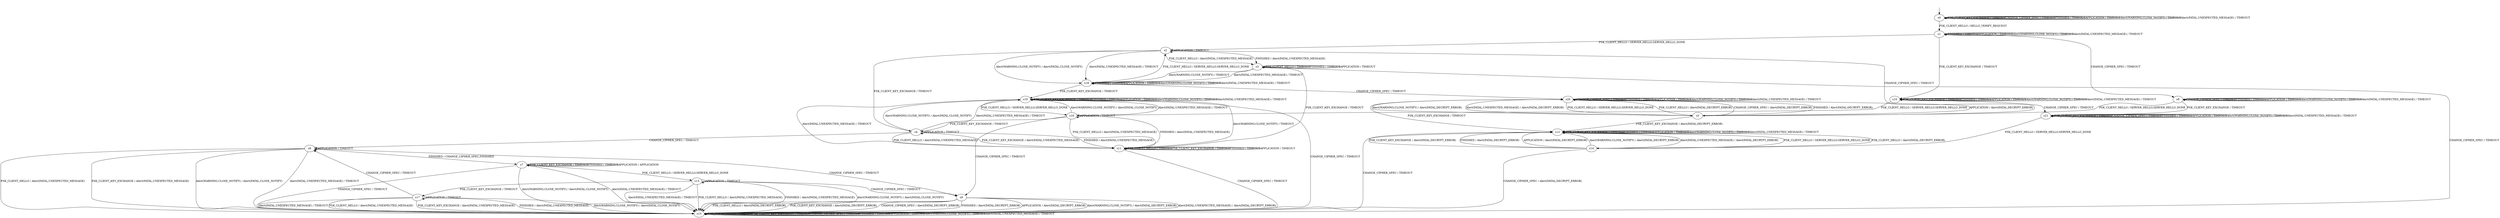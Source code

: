 digraph h4 {
s0 [label="s0"];
s1 [label="s1"];
s2 [label="s2"];
s8 [label="s8"];
s10 [label="s10"];
s3 [label="s3"];
s4 [label="s4"];
s5 [label="s5"];
s16 [label="s16"];
s18 [label="s18"];
s21 [label="s21"];
s6 [label="s6"];
s11 [label="s11"];
s12 [label="s12"];
s15 [label="s15"];
s19 [label="s19"];
s20 [label="s20"];
s7 [label="s7"];
s9 [label="s9"];
s14 [label="s14"];
s13 [label="s13"];
s17 [label="s17"];
s0 -> s1 [label="PSK_CLIENT_HELLO / HELLO_VERIFY_REQUEST"];
s0 -> s0 [label="PSK_CLIENT_KEY_EXCHANGE / TIMEOUT"];
s0 -> s0 [label="CHANGE_CIPHER_SPEC / TIMEOUT"];
s0 -> s0 [label="FINISHED / TIMEOUT"];
s0 -> s0 [label="APPLICATION / TIMEOUT"];
s0 -> s0 [label="Alert(WARNING,CLOSE_NOTIFY) / TIMEOUT"];
s0 -> s0 [label="Alert(FATAL,UNEXPECTED_MESSAGE) / TIMEOUT"];
s1 -> s2 [label="PSK_CLIENT_HELLO / SERVER_HELLO,SERVER_HELLO_DONE"];
s1 -> s10 [label="PSK_CLIENT_KEY_EXCHANGE / TIMEOUT"];
s1 -> s8 [label="CHANGE_CIPHER_SPEC / TIMEOUT"];
s1 -> s1 [label="FINISHED / TIMEOUT"];
s1 -> s1 [label="APPLICATION / TIMEOUT"];
s1 -> s1 [label="Alert(WARNING,CLOSE_NOTIFY) / TIMEOUT"];
s1 -> s1 [label="Alert(FATAL,UNEXPECTED_MESSAGE) / TIMEOUT"];
s2 -> s3 [label="PSK_CLIENT_HELLO / Alert(FATAL,UNEXPECTED_MESSAGE)"];
s2 -> s4 [label="PSK_CLIENT_KEY_EXCHANGE / TIMEOUT"];
s2 -> s5 [label="CHANGE_CIPHER_SPEC / TIMEOUT"];
s2 -> s3 [label="FINISHED / Alert(FATAL,UNEXPECTED_MESSAGE)"];
s2 -> s2 [label="APPLICATION / TIMEOUT"];
s2 -> s18 [label="Alert(WARNING,CLOSE_NOTIFY) / Alert(FATAL,CLOSE_NOTIFY)"];
s2 -> s18 [label="Alert(FATAL,UNEXPECTED_MESSAGE) / TIMEOUT"];
s8 -> s5 [label="PSK_CLIENT_HELLO / SERVER_HELLO,SERVER_HELLO_DONE"];
s8 -> s21 [label="PSK_CLIENT_KEY_EXCHANGE / TIMEOUT"];
s8 -> s8 [label="CHANGE_CIPHER_SPEC / TIMEOUT"];
s8 -> s8 [label="FINISHED / TIMEOUT"];
s8 -> s8 [label="APPLICATION / TIMEOUT"];
s8 -> s8 [label="Alert(WARNING,CLOSE_NOTIFY) / TIMEOUT"];
s8 -> s8 [label="Alert(FATAL,UNEXPECTED_MESSAGE) / TIMEOUT"];
s10 -> s16 [label="PSK_CLIENT_HELLO / SERVER_HELLO,SERVER_HELLO_DONE"];
s10 -> s10 [label="PSK_CLIENT_KEY_EXCHANGE / TIMEOUT"];
s10 -> s21 [label="CHANGE_CIPHER_SPEC / TIMEOUT"];
s10 -> s10 [label="FINISHED / TIMEOUT"];
s10 -> s10 [label="APPLICATION / TIMEOUT"];
s10 -> s10 [label="Alert(WARNING,CLOSE_NOTIFY) / TIMEOUT"];
s10 -> s10 [label="Alert(FATAL,UNEXPECTED_MESSAGE) / TIMEOUT"];
s3 -> s3 [label="PSK_CLIENT_HELLO / TIMEOUT"];
s3 -> s11 [label="PSK_CLIENT_KEY_EXCHANGE / TIMEOUT"];
s3 -> s15 [label="CHANGE_CIPHER_SPEC / TIMEOUT"];
s3 -> s3 [label="FINISHED / TIMEOUT"];
s3 -> s3 [label="APPLICATION / TIMEOUT"];
s3 -> s18 [label="Alert(WARNING,CLOSE_NOTIFY) / TIMEOUT"];
s3 -> s18 [label="Alert(FATAL,UNEXPECTED_MESSAGE) / TIMEOUT"];
s4 -> s11 [label="PSK_CLIENT_HELLO / Alert(FATAL,UNEXPECTED_MESSAGE)"];
s4 -> s11 [label="PSK_CLIENT_KEY_EXCHANGE / Alert(FATAL,UNEXPECTED_MESSAGE)"];
s4 -> s6 [label="CHANGE_CIPHER_SPEC / TIMEOUT"];
s4 -> s11 [label="FINISHED / Alert(FATAL,UNEXPECTED_MESSAGE)"];
s4 -> s4 [label="APPLICATION / TIMEOUT"];
s4 -> s19 [label="Alert(WARNING,CLOSE_NOTIFY) / Alert(FATAL,CLOSE_NOTIFY)"];
s4 -> s19 [label="Alert(FATAL,UNEXPECTED_MESSAGE) / TIMEOUT"];
s5 -> s20 [label="PSK_CLIENT_HELLO / Alert(FATAL,DECRYPT_ERROR)"];
s5 -> s12 [label="PSK_CLIENT_KEY_EXCHANGE / Alert(FATAL,DECRYPT_ERROR)"];
s5 -> s20 [label="CHANGE_CIPHER_SPEC / Alert(FATAL,DECRYPT_ERROR)"];
s5 -> s20 [label="FINISHED / Alert(FATAL,DECRYPT_ERROR)"];
s5 -> s20 [label="APPLICATION / Alert(FATAL,DECRYPT_ERROR)"];
s5 -> s20 [label="Alert(WARNING,CLOSE_NOTIFY) / Alert(FATAL,DECRYPT_ERROR)"];
s5 -> s20 [label="Alert(FATAL,UNEXPECTED_MESSAGE) / Alert(FATAL,DECRYPT_ERROR)"];
s16 -> s11 [label="PSK_CLIENT_HELLO / Alert(FATAL,UNEXPECTED_MESSAGE)"];
s16 -> s4 [label="PSK_CLIENT_KEY_EXCHANGE / TIMEOUT"];
s16 -> s9 [label="CHANGE_CIPHER_SPEC / TIMEOUT"];
s16 -> s11 [label="FINISHED / Alert(FATAL,UNEXPECTED_MESSAGE)"];
s16 -> s16 [label="APPLICATION / TIMEOUT"];
s16 -> s19 [label="Alert(WARNING,CLOSE_NOTIFY) / Alert(FATAL,CLOSE_NOTIFY)"];
s16 -> s19 [label="Alert(FATAL,UNEXPECTED_MESSAGE) / TIMEOUT"];
s18 -> s2 [label="PSK_CLIENT_HELLO / SERVER_HELLO,SERVER_HELLO_DONE"];
s18 -> s19 [label="PSK_CLIENT_KEY_EXCHANGE / TIMEOUT"];
s18 -> s20 [label="CHANGE_CIPHER_SPEC / TIMEOUT"];
s18 -> s18 [label="FINISHED / TIMEOUT"];
s18 -> s18 [label="APPLICATION / TIMEOUT"];
s18 -> s18 [label="Alert(WARNING,CLOSE_NOTIFY) / TIMEOUT"];
s18 -> s18 [label="Alert(FATAL,UNEXPECTED_MESSAGE) / TIMEOUT"];
s21 -> s14 [label="PSK_CLIENT_HELLO / SERVER_HELLO,SERVER_HELLO_DONE"];
s21 -> s21 [label="PSK_CLIENT_KEY_EXCHANGE / TIMEOUT"];
s21 -> s21 [label="CHANGE_CIPHER_SPEC / TIMEOUT"];
s21 -> s21 [label="FINISHED / TIMEOUT"];
s21 -> s21 [label="APPLICATION / TIMEOUT"];
s21 -> s21 [label="Alert(WARNING,CLOSE_NOTIFY) / TIMEOUT"];
s21 -> s21 [label="Alert(FATAL,UNEXPECTED_MESSAGE) / TIMEOUT"];
s6 -> s15 [label="PSK_CLIENT_HELLO / Alert(FATAL,UNEXPECTED_MESSAGE)"];
s6 -> s15 [label="PSK_CLIENT_KEY_EXCHANGE / Alert(FATAL,UNEXPECTED_MESSAGE)"];
s6 -> s9 [label="CHANGE_CIPHER_SPEC / TIMEOUT"];
s6 -> s7 [label="FINISHED / CHANGE_CIPHER_SPEC,FINISHED"];
s6 -> s6 [label="APPLICATION / TIMEOUT"];
s6 -> s15 [label="Alert(WARNING,CLOSE_NOTIFY) / Alert(FATAL,CLOSE_NOTIFY)"];
s6 -> s15 [label="Alert(FATAL,UNEXPECTED_MESSAGE) / TIMEOUT"];
s11 -> s11 [label="PSK_CLIENT_HELLO / TIMEOUT"];
s11 -> s11 [label="PSK_CLIENT_KEY_EXCHANGE / TIMEOUT"];
s11 -> s15 [label="CHANGE_CIPHER_SPEC / TIMEOUT"];
s11 -> s11 [label="FINISHED / TIMEOUT"];
s11 -> s11 [label="APPLICATION / TIMEOUT"];
s11 -> s19 [label="Alert(WARNING,CLOSE_NOTIFY) / TIMEOUT"];
s11 -> s19 [label="Alert(FATAL,UNEXPECTED_MESSAGE) / TIMEOUT"];
s12 -> s14 [label="PSK_CLIENT_HELLO / SERVER_HELLO,SERVER_HELLO_DONE"];
s12 -> s12 [label="PSK_CLIENT_KEY_EXCHANGE / TIMEOUT"];
s12 -> s15 [label="CHANGE_CIPHER_SPEC / TIMEOUT"];
s12 -> s12 [label="FINISHED / TIMEOUT"];
s12 -> s12 [label="APPLICATION / TIMEOUT"];
s12 -> s12 [label="Alert(WARNING,CLOSE_NOTIFY) / TIMEOUT"];
s12 -> s12 [label="Alert(FATAL,UNEXPECTED_MESSAGE) / TIMEOUT"];
s15 -> s15 [label="PSK_CLIENT_HELLO / TIMEOUT"];
s15 -> s15 [label="PSK_CLIENT_KEY_EXCHANGE / TIMEOUT"];
s15 -> s15 [label="CHANGE_CIPHER_SPEC / TIMEOUT"];
s15 -> s15 [label="FINISHED / TIMEOUT"];
s15 -> s15 [label="APPLICATION / TIMEOUT"];
s15 -> s15 [label="Alert(WARNING,CLOSE_NOTIFY) / TIMEOUT"];
s15 -> s15 [label="Alert(FATAL,UNEXPECTED_MESSAGE) / TIMEOUT"];
s19 -> s16 [label="PSK_CLIENT_HELLO / SERVER_HELLO,SERVER_HELLO_DONE"];
s19 -> s19 [label="PSK_CLIENT_KEY_EXCHANGE / TIMEOUT"];
s19 -> s15 [label="CHANGE_CIPHER_SPEC / TIMEOUT"];
s19 -> s19 [label="FINISHED / TIMEOUT"];
s19 -> s19 [label="APPLICATION / TIMEOUT"];
s19 -> s19 [label="Alert(WARNING,CLOSE_NOTIFY) / TIMEOUT"];
s19 -> s19 [label="Alert(FATAL,UNEXPECTED_MESSAGE) / TIMEOUT"];
s20 -> s5 [label="PSK_CLIENT_HELLO / SERVER_HELLO,SERVER_HELLO_DONE"];
s20 -> s12 [label="PSK_CLIENT_KEY_EXCHANGE / TIMEOUT"];
s20 -> s20 [label="CHANGE_CIPHER_SPEC / TIMEOUT"];
s20 -> s20 [label="FINISHED / TIMEOUT"];
s20 -> s20 [label="APPLICATION / TIMEOUT"];
s20 -> s20 [label="Alert(WARNING,CLOSE_NOTIFY) / TIMEOUT"];
s20 -> s20 [label="Alert(FATAL,UNEXPECTED_MESSAGE) / TIMEOUT"];
s7 -> s13 [label="PSK_CLIENT_HELLO / SERVER_HELLO,SERVER_HELLO_DONE"];
s7 -> s7 [label="PSK_CLIENT_KEY_EXCHANGE / TIMEOUT"];
s7 -> s15 [label="CHANGE_CIPHER_SPEC / TIMEOUT"];
s7 -> s7 [label="FINISHED / TIMEOUT"];
s7 -> s7 [label="APPLICATION / APPLICATION"];
s7 -> s15 [label="Alert(WARNING,CLOSE_NOTIFY) / Alert(FATAL,CLOSE_NOTIFY)"];
s7 -> s15 [label="Alert(FATAL,UNEXPECTED_MESSAGE) / TIMEOUT"];
s9 -> s15 [label="PSK_CLIENT_HELLO / Alert(FATAL,DECRYPT_ERROR)"];
s9 -> s15 [label="PSK_CLIENT_KEY_EXCHANGE / Alert(FATAL,DECRYPT_ERROR)"];
s9 -> s15 [label="CHANGE_CIPHER_SPEC / Alert(FATAL,DECRYPT_ERROR)"];
s9 -> s15 [label="FINISHED / Alert(FATAL,DECRYPT_ERROR)"];
s9 -> s15 [label="APPLICATION / Alert(FATAL,DECRYPT_ERROR)"];
s9 -> s15 [label="Alert(WARNING,CLOSE_NOTIFY) / Alert(FATAL,DECRYPT_ERROR)"];
s9 -> s15 [label="Alert(FATAL,UNEXPECTED_MESSAGE) / Alert(FATAL,DECRYPT_ERROR)"];
s14 -> s12 [label="PSK_CLIENT_HELLO / Alert(FATAL,DECRYPT_ERROR)"];
s14 -> s12 [label="PSK_CLIENT_KEY_EXCHANGE / Alert(FATAL,DECRYPT_ERROR)"];
s14 -> s15 [label="CHANGE_CIPHER_SPEC / Alert(FATAL,DECRYPT_ERROR)"];
s14 -> s12 [label="FINISHED / Alert(FATAL,DECRYPT_ERROR)"];
s14 -> s12 [label="APPLICATION / Alert(FATAL,DECRYPT_ERROR)"];
s14 -> s12 [label="Alert(WARNING,CLOSE_NOTIFY) / Alert(FATAL,DECRYPT_ERROR)"];
s14 -> s12 [label="Alert(FATAL,UNEXPECTED_MESSAGE) / Alert(FATAL,DECRYPT_ERROR)"];
s13 -> s15 [label="PSK_CLIENT_HELLO / Alert(FATAL,UNEXPECTED_MESSAGE)"];
s13 -> s17 [label="PSK_CLIENT_KEY_EXCHANGE / TIMEOUT"];
s13 -> s9 [label="CHANGE_CIPHER_SPEC / TIMEOUT"];
s13 -> s15 [label="FINISHED / Alert(FATAL,UNEXPECTED_MESSAGE)"];
s13 -> s13 [label="APPLICATION / TIMEOUT"];
s13 -> s15 [label="Alert(WARNING,CLOSE_NOTIFY) / Alert(FATAL,CLOSE_NOTIFY)"];
s13 -> s15 [label="Alert(FATAL,UNEXPECTED_MESSAGE) / TIMEOUT"];
s17 -> s15 [label="PSK_CLIENT_HELLO / Alert(FATAL,UNEXPECTED_MESSAGE)"];
s17 -> s15 [label="PSK_CLIENT_KEY_EXCHANGE / Alert(FATAL,UNEXPECTED_MESSAGE)"];
s17 -> s6 [label="CHANGE_CIPHER_SPEC / TIMEOUT"];
s17 -> s15 [label="FINISHED / Alert(FATAL,UNEXPECTED_MESSAGE)"];
s17 -> s17 [label="APPLICATION / TIMEOUT"];
s17 -> s15 [label="Alert(WARNING,CLOSE_NOTIFY) / Alert(FATAL,CLOSE_NOTIFY)"];
s17 -> s15 [label="Alert(FATAL,UNEXPECTED_MESSAGE) / TIMEOUT"];
__start0 [shape=none, label=""];
__start0 -> s0 [label=""];
}
